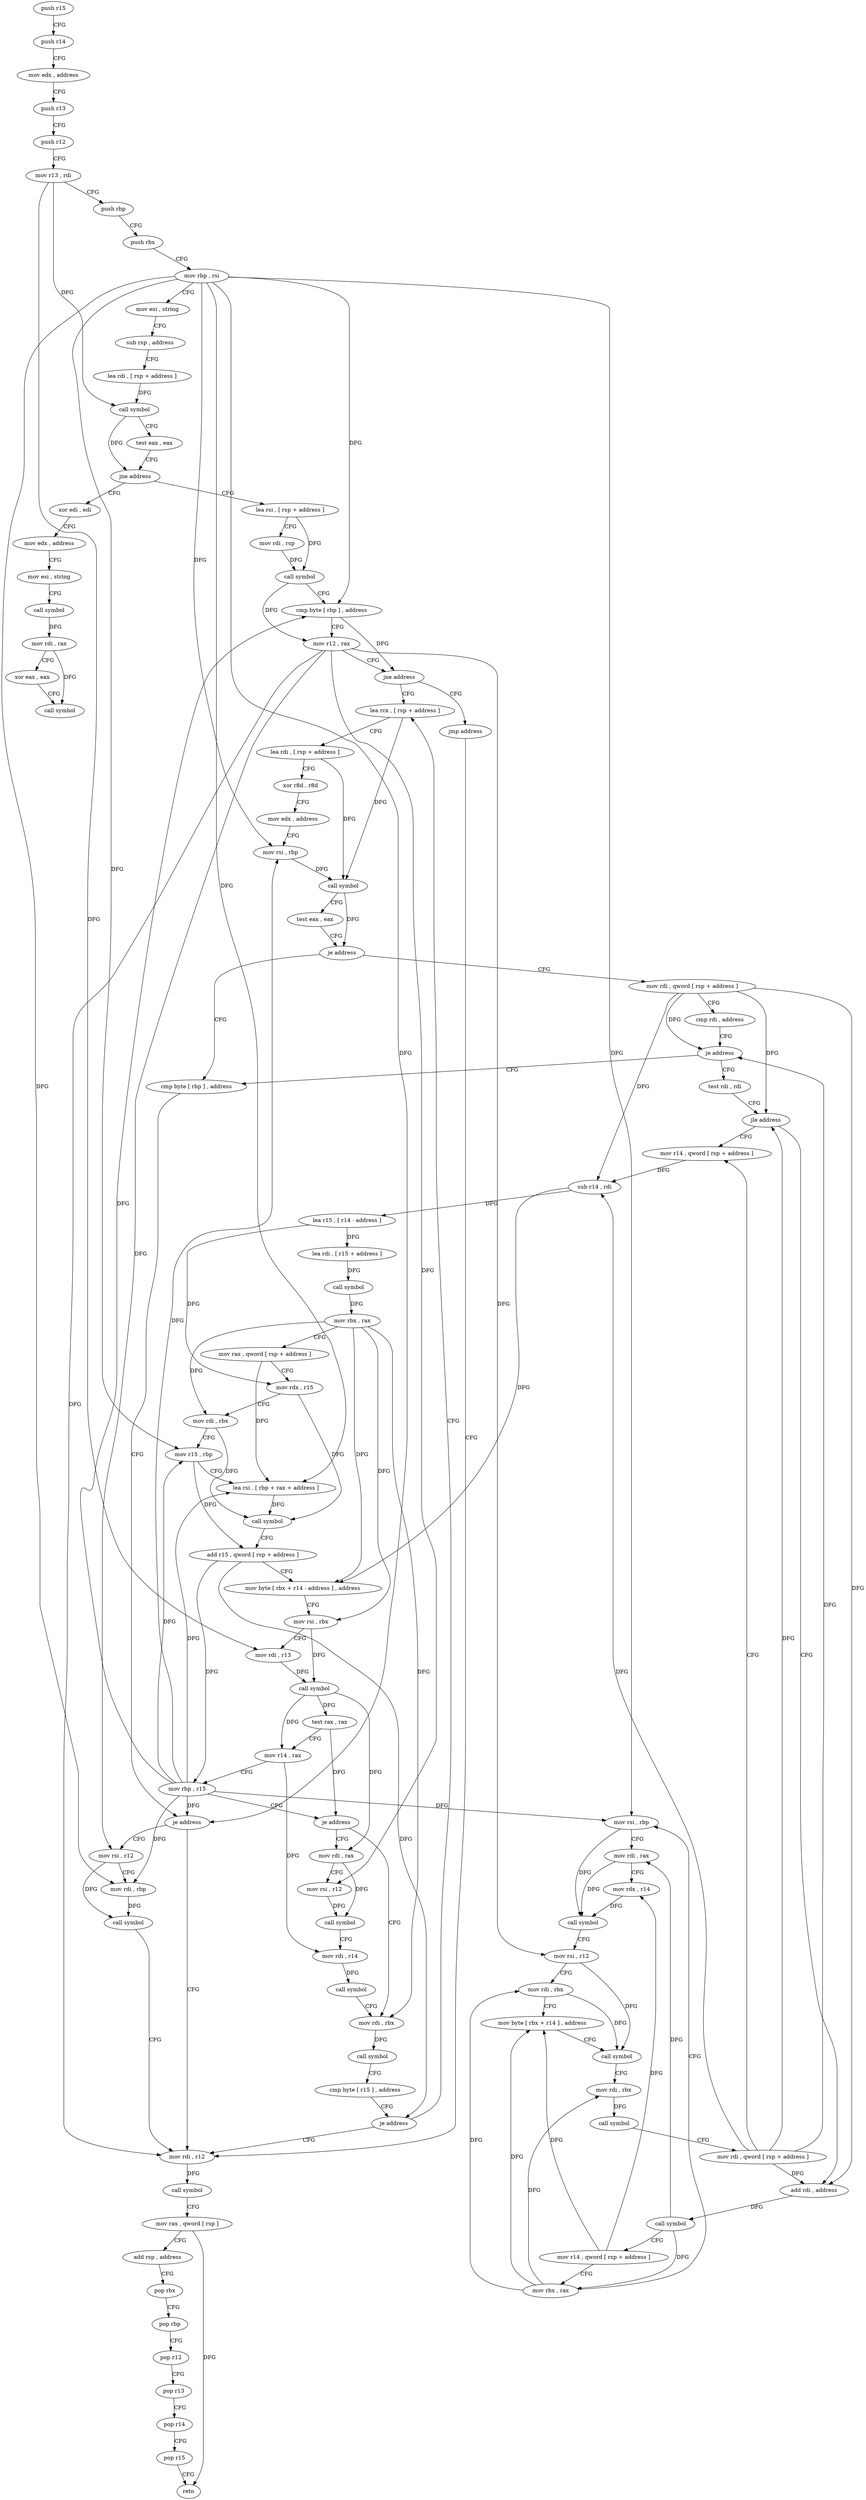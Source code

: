 digraph "func" {
"4216704" [label = "push r15" ]
"4216706" [label = "push r14" ]
"4216708" [label = "mov edx , address" ]
"4216713" [label = "push r13" ]
"4216715" [label = "push r12" ]
"4216717" [label = "mov r13 , rdi" ]
"4216720" [label = "push rbp" ]
"4216721" [label = "push rbx" ]
"4216722" [label = "mov rbp , rsi" ]
"4216725" [label = "mov esi , string" ]
"4216730" [label = "sub rsp , address" ]
"4216734" [label = "lea rdi , [ rsp + address ]" ]
"4216739" [label = "call symbol" ]
"4216744" [label = "test eax , eax" ]
"4216746" [label = "jne address" ]
"4217056" [label = "xor edi , edi" ]
"4216752" [label = "lea rsi , [ rsp + address ]" ]
"4217058" [label = "mov edx , address" ]
"4217063" [label = "mov esi , string" ]
"4217068" [label = "call symbol" ]
"4217073" [label = "mov rdi , rax" ]
"4217076" [label = "xor eax , eax" ]
"4217078" [label = "call symbol" ]
"4216757" [label = "mov rdi , rsp" ]
"4216760" [label = "call symbol" ]
"4216765" [label = "cmp byte [ rbp ] , address" ]
"4216769" [label = "mov r12 , rax" ]
"4216772" [label = "jne address" ]
"4216978" [label = "lea rcx , [ rsp + address ]" ]
"4216778" [label = "jmp address" ]
"4216983" [label = "lea rdi , [ rsp + address ]" ]
"4216988" [label = "xor r8d , r8d" ]
"4216991" [label = "mov edx , address" ]
"4216996" [label = "mov rsi , rbp" ]
"4216999" [label = "call symbol" ]
"4217004" [label = "test eax , eax" ]
"4217006" [label = "je address" ]
"4216784" [label = "mov rdi , qword [ rsp + address ]" ]
"4217012" [label = "cmp byte [ rbp ] , address" ]
"4217029" [label = "mov rdi , r12" ]
"4216789" [label = "cmp rdi , address" ]
"4216793" [label = "je address" ]
"4216799" [label = "test rdi , rdi" ]
"4217016" [label = "je address" ]
"4217018" [label = "mov rsi , r12" ]
"4217032" [label = "call symbol" ]
"4217037" [label = "mov rax , qword [ rsp ]" ]
"4217041" [label = "add rsp , address" ]
"4217045" [label = "pop rbx" ]
"4217046" [label = "pop rbp" ]
"4217047" [label = "pop r12" ]
"4217049" [label = "pop r13" ]
"4217051" [label = "pop r14" ]
"4217053" [label = "pop r15" ]
"4217055" [label = "retn" ]
"4216802" [label = "jle address" ]
"4216864" [label = "mov r14 , qword [ rsp + address ]" ]
"4216804" [label = "add rdi , address" ]
"4217021" [label = "mov rdi , rbp" ]
"4217024" [label = "call symbol" ]
"4216869" [label = "sub r14 , rdi" ]
"4216872" [label = "lea r15 , [ r14 - address ]" ]
"4216876" [label = "lea rdi , [ r15 + address ]" ]
"4216880" [label = "call symbol" ]
"4216885" [label = "mov rbx , rax" ]
"4216888" [label = "mov rax , qword [ rsp + address ]" ]
"4216893" [label = "mov rdx , r15" ]
"4216896" [label = "mov rdi , rbx" ]
"4216899" [label = "mov r15 , rbp" ]
"4216902" [label = "lea rsi , [ rbp + rax + address ]" ]
"4216907" [label = "call symbol" ]
"4216912" [label = "add r15 , qword [ rsp + address ]" ]
"4216917" [label = "mov byte [ rbx + r14 - address ] , address" ]
"4216923" [label = "mov rsi , rbx" ]
"4216926" [label = "mov rdi , r13" ]
"4216929" [label = "call symbol" ]
"4216934" [label = "test rax , rax" ]
"4216937" [label = "mov r14 , rax" ]
"4216940" [label = "mov rbp , r15" ]
"4216943" [label = "je address" ]
"4216964" [label = "mov rdi , rbx" ]
"4216945" [label = "mov rdi , rax" ]
"4216808" [label = "call symbol" ]
"4216813" [label = "mov r14 , qword [ rsp + address ]" ]
"4216818" [label = "mov rbx , rax" ]
"4216821" [label = "mov rsi , rbp" ]
"4216824" [label = "mov rdi , rax" ]
"4216827" [label = "mov rdx , r14" ]
"4216830" [label = "call symbol" ]
"4216835" [label = "mov rsi , r12" ]
"4216838" [label = "mov rdi , rbx" ]
"4216841" [label = "mov byte [ rbx + r14 ] , address" ]
"4216846" [label = "call symbol" ]
"4216851" [label = "mov rdi , rbx" ]
"4216854" [label = "call symbol" ]
"4216859" [label = "mov rdi , qword [ rsp + address ]" ]
"4216967" [label = "call symbol" ]
"4216972" [label = "cmp byte [ r15 ] , address" ]
"4216976" [label = "je address" ]
"4216948" [label = "mov rsi , r12" ]
"4216951" [label = "call symbol" ]
"4216956" [label = "mov rdi , r14" ]
"4216959" [label = "call symbol" ]
"4216704" -> "4216706" [ label = "CFG" ]
"4216706" -> "4216708" [ label = "CFG" ]
"4216708" -> "4216713" [ label = "CFG" ]
"4216713" -> "4216715" [ label = "CFG" ]
"4216715" -> "4216717" [ label = "CFG" ]
"4216717" -> "4216720" [ label = "CFG" ]
"4216717" -> "4216739" [ label = "DFG" ]
"4216717" -> "4216926" [ label = "DFG" ]
"4216720" -> "4216721" [ label = "CFG" ]
"4216721" -> "4216722" [ label = "CFG" ]
"4216722" -> "4216725" [ label = "CFG" ]
"4216722" -> "4216765" [ label = "DFG" ]
"4216722" -> "4216996" [ label = "DFG" ]
"4216722" -> "4217016" [ label = "DFG" ]
"4216722" -> "4217021" [ label = "DFG" ]
"4216722" -> "4216899" [ label = "DFG" ]
"4216722" -> "4216902" [ label = "DFG" ]
"4216722" -> "4216821" [ label = "DFG" ]
"4216725" -> "4216730" [ label = "CFG" ]
"4216730" -> "4216734" [ label = "CFG" ]
"4216734" -> "4216739" [ label = "DFG" ]
"4216739" -> "4216744" [ label = "CFG" ]
"4216739" -> "4216746" [ label = "DFG" ]
"4216744" -> "4216746" [ label = "CFG" ]
"4216746" -> "4217056" [ label = "CFG" ]
"4216746" -> "4216752" [ label = "CFG" ]
"4217056" -> "4217058" [ label = "CFG" ]
"4216752" -> "4216757" [ label = "CFG" ]
"4216752" -> "4216760" [ label = "DFG" ]
"4217058" -> "4217063" [ label = "CFG" ]
"4217063" -> "4217068" [ label = "CFG" ]
"4217068" -> "4217073" [ label = "DFG" ]
"4217073" -> "4217076" [ label = "CFG" ]
"4217073" -> "4217078" [ label = "DFG" ]
"4217076" -> "4217078" [ label = "CFG" ]
"4216757" -> "4216760" [ label = "DFG" ]
"4216760" -> "4216765" [ label = "CFG" ]
"4216760" -> "4216769" [ label = "DFG" ]
"4216765" -> "4216769" [ label = "CFG" ]
"4216765" -> "4216772" [ label = "DFG" ]
"4216769" -> "4216772" [ label = "CFG" ]
"4216769" -> "4217029" [ label = "DFG" ]
"4216769" -> "4217018" [ label = "DFG" ]
"4216769" -> "4216835" [ label = "DFG" ]
"4216769" -> "4216948" [ label = "DFG" ]
"4216772" -> "4216978" [ label = "CFG" ]
"4216772" -> "4216778" [ label = "CFG" ]
"4216978" -> "4216983" [ label = "CFG" ]
"4216978" -> "4216999" [ label = "DFG" ]
"4216778" -> "4217029" [ label = "CFG" ]
"4216983" -> "4216988" [ label = "CFG" ]
"4216983" -> "4216999" [ label = "DFG" ]
"4216988" -> "4216991" [ label = "CFG" ]
"4216991" -> "4216996" [ label = "CFG" ]
"4216996" -> "4216999" [ label = "DFG" ]
"4216999" -> "4217004" [ label = "CFG" ]
"4216999" -> "4217006" [ label = "DFG" ]
"4217004" -> "4217006" [ label = "CFG" ]
"4217006" -> "4216784" [ label = "CFG" ]
"4217006" -> "4217012" [ label = "CFG" ]
"4216784" -> "4216789" [ label = "CFG" ]
"4216784" -> "4216793" [ label = "DFG" ]
"4216784" -> "4216802" [ label = "DFG" ]
"4216784" -> "4216869" [ label = "DFG" ]
"4216784" -> "4216804" [ label = "DFG" ]
"4217012" -> "4217016" [ label = "CFG" ]
"4217029" -> "4217032" [ label = "DFG" ]
"4216789" -> "4216793" [ label = "CFG" ]
"4216793" -> "4217012" [ label = "CFG" ]
"4216793" -> "4216799" [ label = "CFG" ]
"4216799" -> "4216802" [ label = "CFG" ]
"4217016" -> "4217029" [ label = "CFG" ]
"4217016" -> "4217018" [ label = "CFG" ]
"4217018" -> "4217021" [ label = "CFG" ]
"4217018" -> "4217024" [ label = "DFG" ]
"4217032" -> "4217037" [ label = "CFG" ]
"4217037" -> "4217041" [ label = "CFG" ]
"4217037" -> "4217055" [ label = "DFG" ]
"4217041" -> "4217045" [ label = "CFG" ]
"4217045" -> "4217046" [ label = "CFG" ]
"4217046" -> "4217047" [ label = "CFG" ]
"4217047" -> "4217049" [ label = "CFG" ]
"4217049" -> "4217051" [ label = "CFG" ]
"4217051" -> "4217053" [ label = "CFG" ]
"4217053" -> "4217055" [ label = "CFG" ]
"4216802" -> "4216864" [ label = "CFG" ]
"4216802" -> "4216804" [ label = "CFG" ]
"4216864" -> "4216869" [ label = "DFG" ]
"4216804" -> "4216808" [ label = "DFG" ]
"4217021" -> "4217024" [ label = "DFG" ]
"4217024" -> "4217029" [ label = "CFG" ]
"4216869" -> "4216872" [ label = "DFG" ]
"4216869" -> "4216917" [ label = "DFG" ]
"4216872" -> "4216876" [ label = "DFG" ]
"4216872" -> "4216893" [ label = "DFG" ]
"4216876" -> "4216880" [ label = "DFG" ]
"4216880" -> "4216885" [ label = "DFG" ]
"4216885" -> "4216888" [ label = "CFG" ]
"4216885" -> "4216896" [ label = "DFG" ]
"4216885" -> "4216917" [ label = "DFG" ]
"4216885" -> "4216923" [ label = "DFG" ]
"4216885" -> "4216964" [ label = "DFG" ]
"4216888" -> "4216893" [ label = "CFG" ]
"4216888" -> "4216902" [ label = "DFG" ]
"4216893" -> "4216896" [ label = "CFG" ]
"4216893" -> "4216907" [ label = "DFG" ]
"4216896" -> "4216899" [ label = "CFG" ]
"4216896" -> "4216907" [ label = "DFG" ]
"4216899" -> "4216902" [ label = "CFG" ]
"4216899" -> "4216912" [ label = "DFG" ]
"4216902" -> "4216907" [ label = "DFG" ]
"4216907" -> "4216912" [ label = "CFG" ]
"4216912" -> "4216917" [ label = "CFG" ]
"4216912" -> "4216940" [ label = "DFG" ]
"4216912" -> "4216976" [ label = "DFG" ]
"4216917" -> "4216923" [ label = "CFG" ]
"4216923" -> "4216926" [ label = "CFG" ]
"4216923" -> "4216929" [ label = "DFG" ]
"4216926" -> "4216929" [ label = "DFG" ]
"4216929" -> "4216934" [ label = "DFG" ]
"4216929" -> "4216937" [ label = "DFG" ]
"4216929" -> "4216945" [ label = "DFG" ]
"4216934" -> "4216937" [ label = "CFG" ]
"4216934" -> "4216943" [ label = "DFG" ]
"4216937" -> "4216940" [ label = "CFG" ]
"4216937" -> "4216956" [ label = "DFG" ]
"4216940" -> "4216943" [ label = "CFG" ]
"4216940" -> "4216765" [ label = "DFG" ]
"4216940" -> "4216996" [ label = "DFG" ]
"4216940" -> "4217016" [ label = "DFG" ]
"4216940" -> "4217021" [ label = "DFG" ]
"4216940" -> "4216899" [ label = "DFG" ]
"4216940" -> "4216902" [ label = "DFG" ]
"4216940" -> "4216821" [ label = "DFG" ]
"4216943" -> "4216964" [ label = "CFG" ]
"4216943" -> "4216945" [ label = "CFG" ]
"4216964" -> "4216967" [ label = "DFG" ]
"4216945" -> "4216948" [ label = "CFG" ]
"4216945" -> "4216951" [ label = "DFG" ]
"4216808" -> "4216813" [ label = "CFG" ]
"4216808" -> "4216818" [ label = "DFG" ]
"4216808" -> "4216824" [ label = "DFG" ]
"4216813" -> "4216818" [ label = "CFG" ]
"4216813" -> "4216827" [ label = "DFG" ]
"4216813" -> "4216841" [ label = "DFG" ]
"4216818" -> "4216821" [ label = "CFG" ]
"4216818" -> "4216838" [ label = "DFG" ]
"4216818" -> "4216841" [ label = "DFG" ]
"4216818" -> "4216851" [ label = "DFG" ]
"4216821" -> "4216824" [ label = "CFG" ]
"4216821" -> "4216830" [ label = "DFG" ]
"4216824" -> "4216827" [ label = "CFG" ]
"4216824" -> "4216830" [ label = "DFG" ]
"4216827" -> "4216830" [ label = "DFG" ]
"4216830" -> "4216835" [ label = "CFG" ]
"4216835" -> "4216838" [ label = "CFG" ]
"4216835" -> "4216846" [ label = "DFG" ]
"4216838" -> "4216841" [ label = "CFG" ]
"4216838" -> "4216846" [ label = "DFG" ]
"4216841" -> "4216846" [ label = "CFG" ]
"4216846" -> "4216851" [ label = "CFG" ]
"4216851" -> "4216854" [ label = "DFG" ]
"4216854" -> "4216859" [ label = "CFG" ]
"4216859" -> "4216864" [ label = "CFG" ]
"4216859" -> "4216793" [ label = "DFG" ]
"4216859" -> "4216802" [ label = "DFG" ]
"4216859" -> "4216869" [ label = "DFG" ]
"4216859" -> "4216804" [ label = "DFG" ]
"4216967" -> "4216972" [ label = "CFG" ]
"4216972" -> "4216976" [ label = "CFG" ]
"4216976" -> "4217029" [ label = "CFG" ]
"4216976" -> "4216978" [ label = "CFG" ]
"4216948" -> "4216951" [ label = "DFG" ]
"4216951" -> "4216956" [ label = "CFG" ]
"4216956" -> "4216959" [ label = "DFG" ]
"4216959" -> "4216964" [ label = "CFG" ]
}
